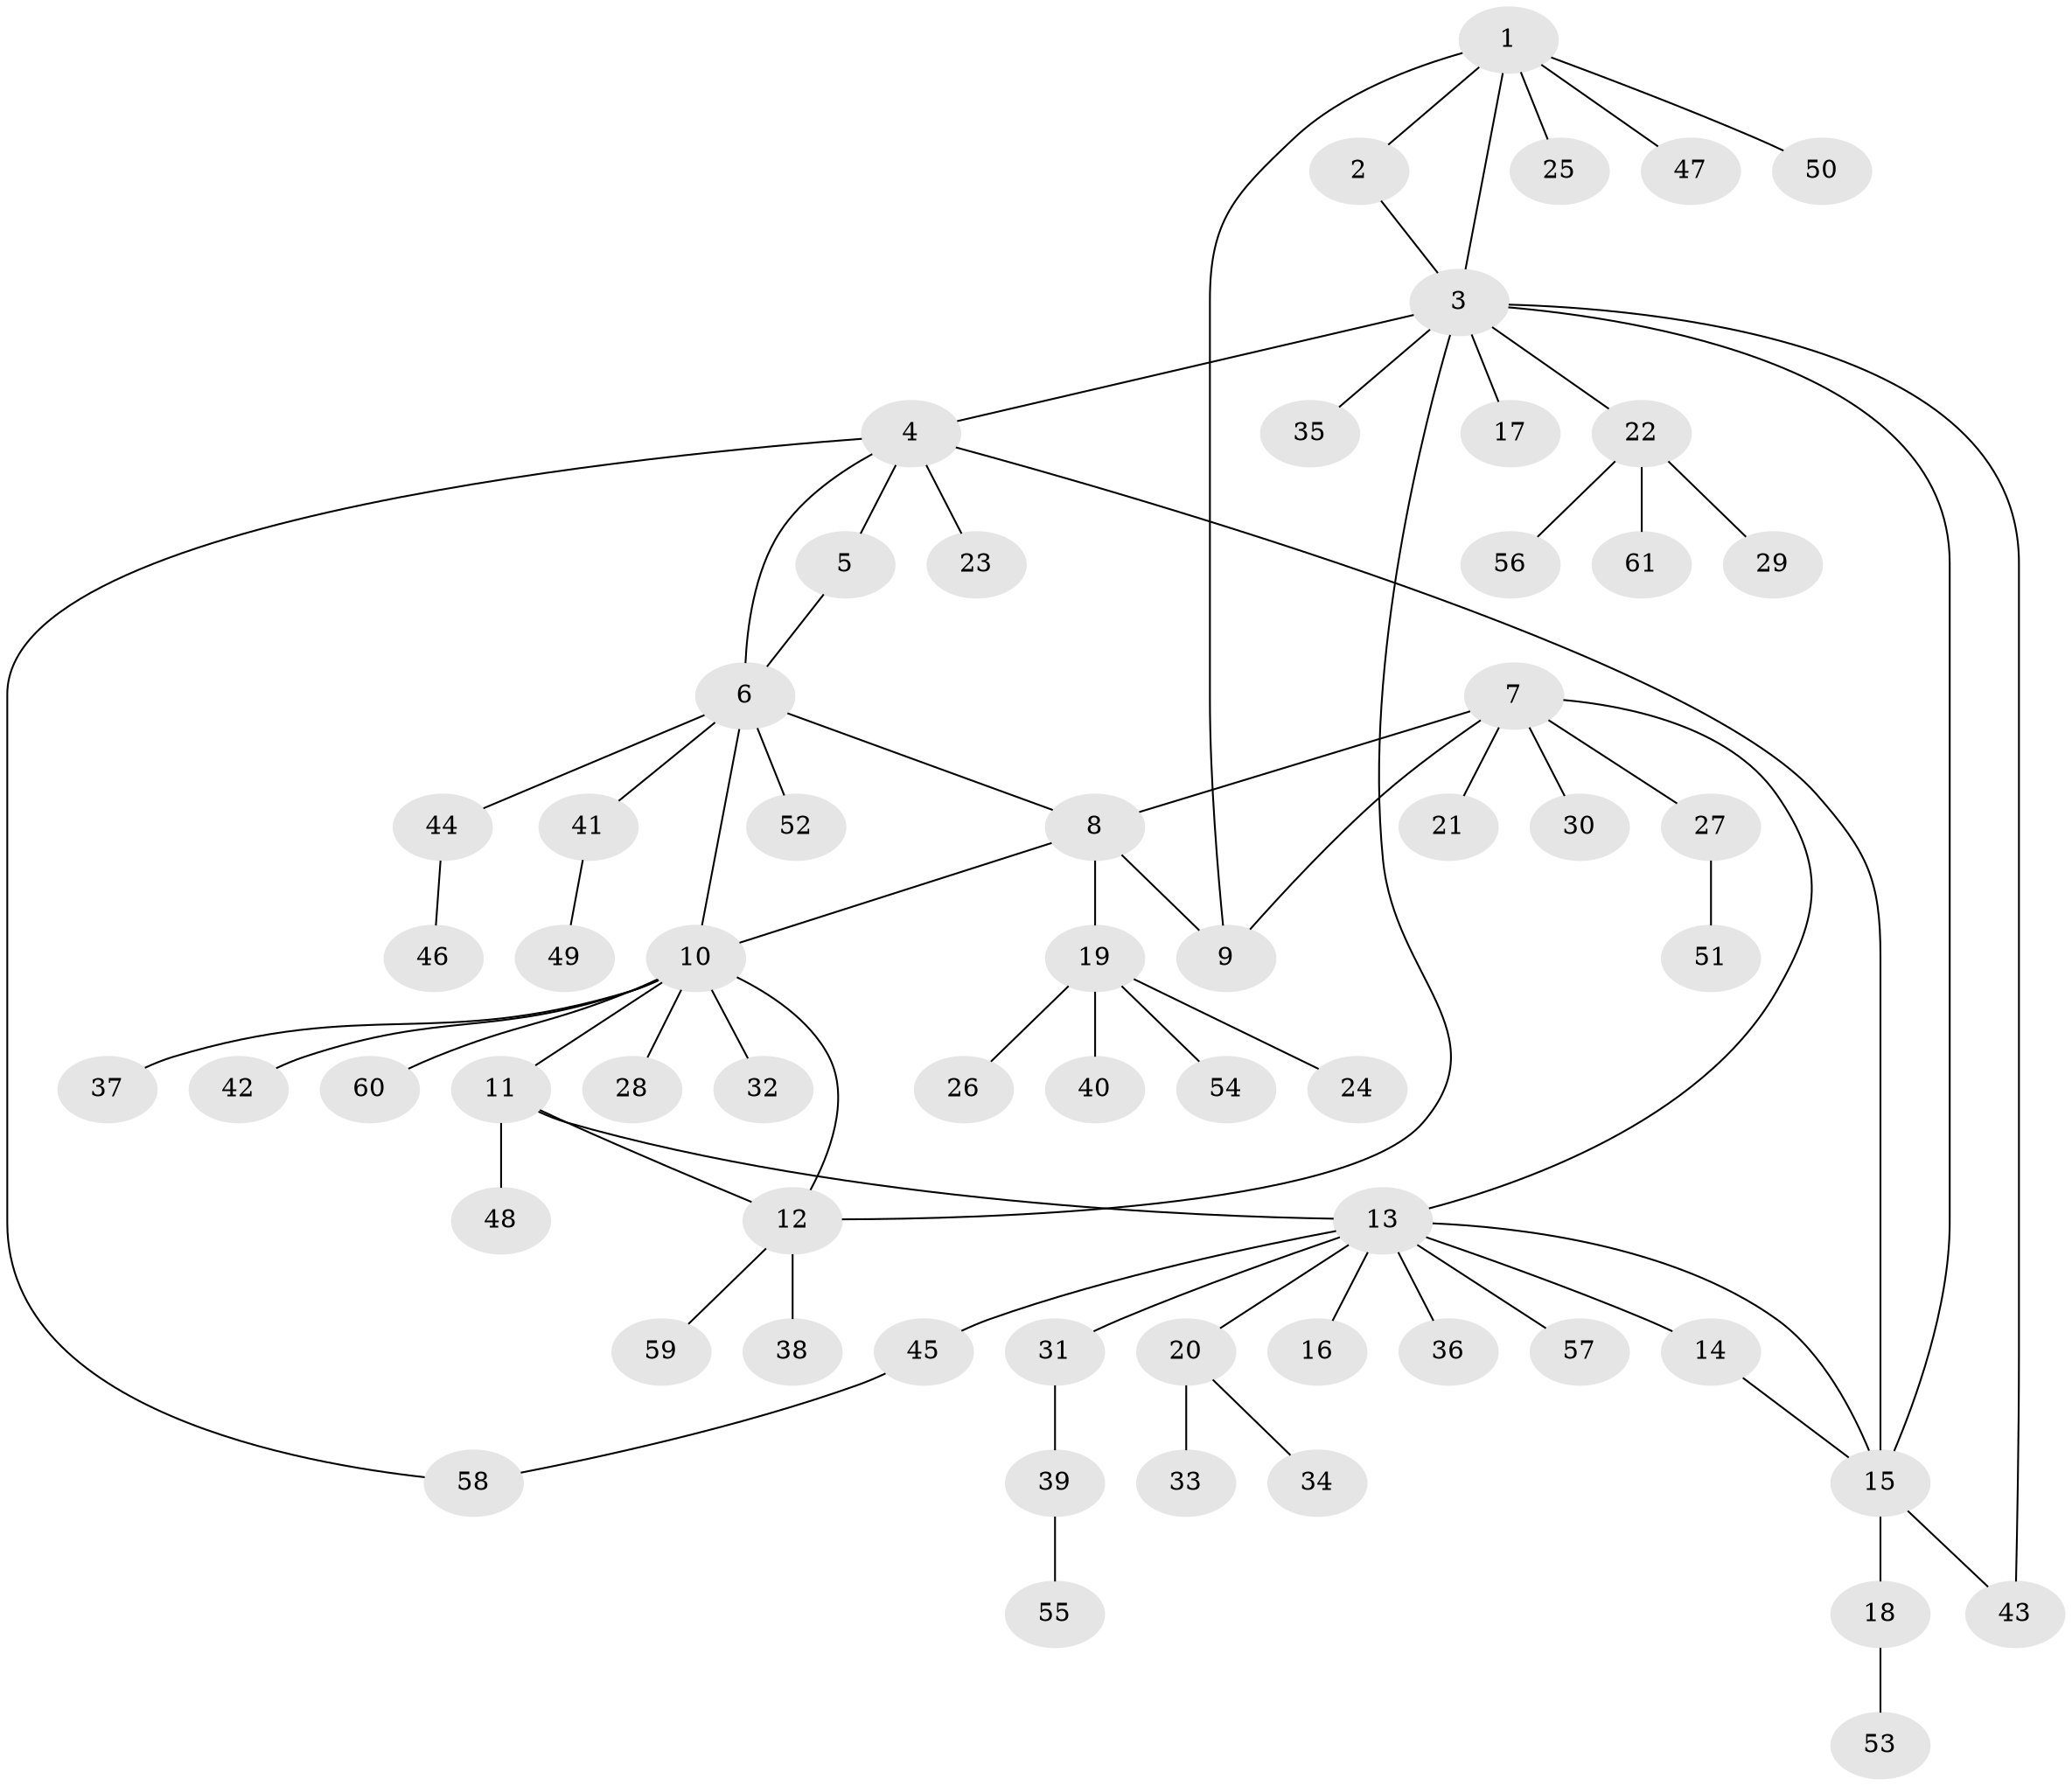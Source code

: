 // Generated by graph-tools (version 1.1) at 2025/16/03/09/25 04:16:07]
// undirected, 61 vertices, 73 edges
graph export_dot {
graph [start="1"]
  node [color=gray90,style=filled];
  1;
  2;
  3;
  4;
  5;
  6;
  7;
  8;
  9;
  10;
  11;
  12;
  13;
  14;
  15;
  16;
  17;
  18;
  19;
  20;
  21;
  22;
  23;
  24;
  25;
  26;
  27;
  28;
  29;
  30;
  31;
  32;
  33;
  34;
  35;
  36;
  37;
  38;
  39;
  40;
  41;
  42;
  43;
  44;
  45;
  46;
  47;
  48;
  49;
  50;
  51;
  52;
  53;
  54;
  55;
  56;
  57;
  58;
  59;
  60;
  61;
  1 -- 2;
  1 -- 3;
  1 -- 9;
  1 -- 25;
  1 -- 47;
  1 -- 50;
  2 -- 3;
  3 -- 4;
  3 -- 12;
  3 -- 15;
  3 -- 17;
  3 -- 22;
  3 -- 35;
  3 -- 43;
  4 -- 5;
  4 -- 6;
  4 -- 15;
  4 -- 23;
  4 -- 58;
  5 -- 6;
  6 -- 8;
  6 -- 10;
  6 -- 41;
  6 -- 44;
  6 -- 52;
  7 -- 8;
  7 -- 9;
  7 -- 13;
  7 -- 21;
  7 -- 27;
  7 -- 30;
  8 -- 9;
  8 -- 10;
  8 -- 19;
  10 -- 11;
  10 -- 12;
  10 -- 28;
  10 -- 32;
  10 -- 37;
  10 -- 42;
  10 -- 60;
  11 -- 12;
  11 -- 13;
  11 -- 48;
  12 -- 38;
  12 -- 59;
  13 -- 14;
  13 -- 15;
  13 -- 16;
  13 -- 20;
  13 -- 31;
  13 -- 36;
  13 -- 45;
  13 -- 57;
  14 -- 15;
  15 -- 18;
  15 -- 43;
  18 -- 53;
  19 -- 24;
  19 -- 26;
  19 -- 40;
  19 -- 54;
  20 -- 33;
  20 -- 34;
  22 -- 29;
  22 -- 56;
  22 -- 61;
  27 -- 51;
  31 -- 39;
  39 -- 55;
  41 -- 49;
  44 -- 46;
  45 -- 58;
}

